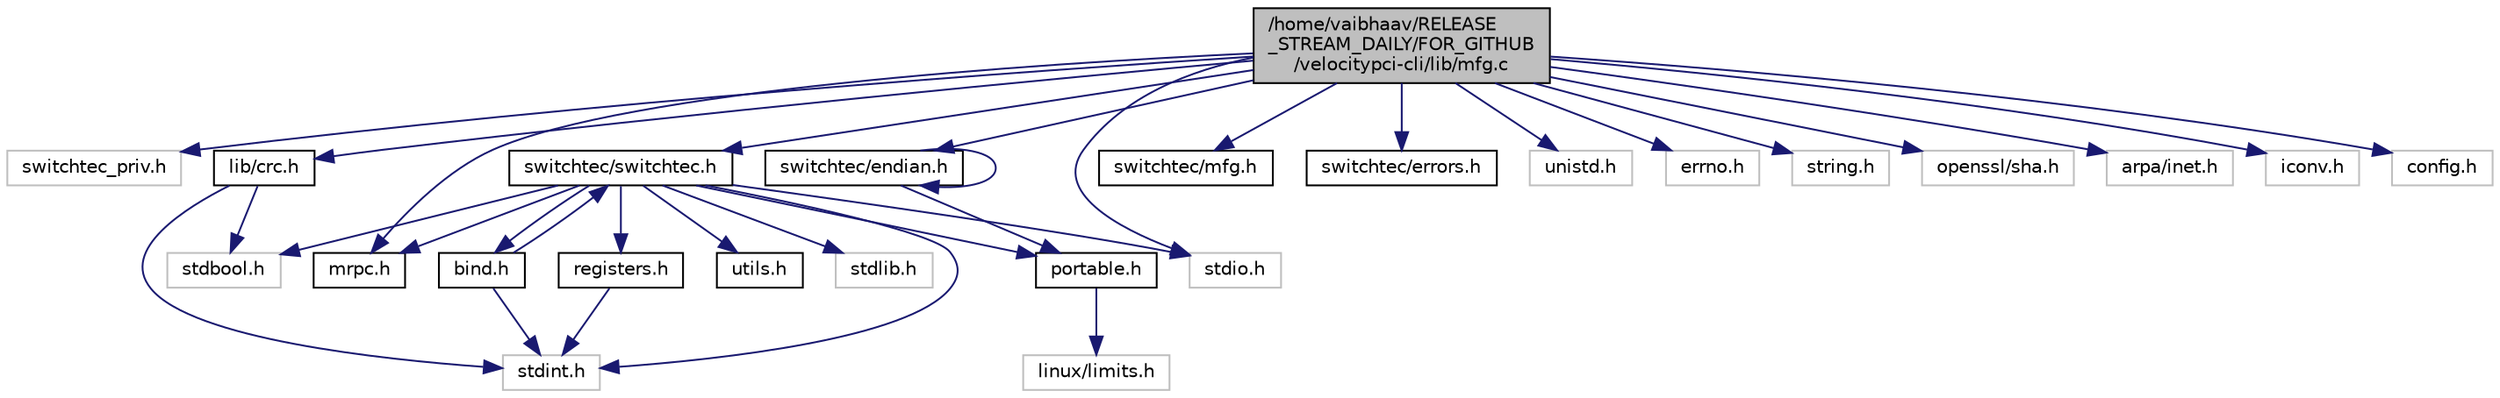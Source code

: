 digraph "/home/vaibhaav/RELEASE_STREAM_DAILY/FOR_GITHUB/velocitypci-cli/lib/mfg.c"
{
 // LATEX_PDF_SIZE
  edge [fontname="Helvetica",fontsize="10",labelfontname="Helvetica",labelfontsize="10"];
  node [fontname="Helvetica",fontsize="10",shape=record];
  Node1 [label="/home/vaibhaav/RELEASE\l_STREAM_DAILY/FOR_GITHUB\l/velocitypci-cli/lib/mfg.c",height=0.2,width=0.4,color="black", fillcolor="grey75", style="filled", fontcolor="black",tooltip="Switchtec core library functions for mfg operations."];
  Node1 -> Node2 [color="midnightblue",fontsize="10",style="solid",fontname="Helvetica"];
  Node2 [label="switchtec_priv.h",height=0.2,width=0.4,color="grey75", fillcolor="white", style="filled",tooltip=" "];
  Node1 -> Node3 [color="midnightblue",fontsize="10",style="solid",fontname="Helvetica"];
  Node3 [label="switchtec/switchtec.h",height=0.2,width=0.4,color="black", fillcolor="white", style="filled",URL="$switchtec_8h.html",tooltip="Main Switchtec header."];
  Node3 -> Node4 [color="midnightblue",fontsize="10",style="solid",fontname="Helvetica"];
  Node4 [label="mrpc.h",height=0.2,width=0.4,color="black", fillcolor="white", style="filled",URL="$mrpc_8h_source.html",tooltip=" "];
  Node3 -> Node5 [color="midnightblue",fontsize="10",style="solid",fontname="Helvetica"];
  Node5 [label="bind.h",height=0.2,width=0.4,color="black", fillcolor="white", style="filled",URL="$bind_8h_source.html",tooltip=" "];
  Node5 -> Node6 [color="midnightblue",fontsize="10",style="solid",fontname="Helvetica"];
  Node6 [label="stdint.h",height=0.2,width=0.4,color="grey75", fillcolor="white", style="filled",tooltip=" "];
  Node5 -> Node3 [color="midnightblue",fontsize="10",style="solid",fontname="Helvetica"];
  Node3 -> Node7 [color="midnightblue",fontsize="10",style="solid",fontname="Helvetica"];
  Node7 [label="portable.h",height=0.2,width=0.4,color="black", fillcolor="white", style="filled",URL="$portable_8h_source.html",tooltip=" "];
  Node7 -> Node8 [color="midnightblue",fontsize="10",style="solid",fontname="Helvetica"];
  Node8 [label="linux/limits.h",height=0.2,width=0.4,color="grey75", fillcolor="white", style="filled",tooltip=" "];
  Node3 -> Node9 [color="midnightblue",fontsize="10",style="solid",fontname="Helvetica"];
  Node9 [label="registers.h",height=0.2,width=0.4,color="black", fillcolor="white", style="filled",URL="$registers_8h_source.html",tooltip=" "];
  Node9 -> Node6 [color="midnightblue",fontsize="10",style="solid",fontname="Helvetica"];
  Node3 -> Node10 [color="midnightblue",fontsize="10",style="solid",fontname="Helvetica"];
  Node10 [label="utils.h",height=0.2,width=0.4,color="black", fillcolor="white", style="filled",URL="$utils_8h_source.html",tooltip=" "];
  Node3 -> Node11 [color="midnightblue",fontsize="10",style="solid",fontname="Helvetica"];
  Node11 [label="stdbool.h",height=0.2,width=0.4,color="grey75", fillcolor="white", style="filled",tooltip=" "];
  Node3 -> Node12 [color="midnightblue",fontsize="10",style="solid",fontname="Helvetica"];
  Node12 [label="stdlib.h",height=0.2,width=0.4,color="grey75", fillcolor="white", style="filled",tooltip=" "];
  Node3 -> Node6 [color="midnightblue",fontsize="10",style="solid",fontname="Helvetica"];
  Node3 -> Node13 [color="midnightblue",fontsize="10",style="solid",fontname="Helvetica"];
  Node13 [label="stdio.h",height=0.2,width=0.4,color="grey75", fillcolor="white", style="filled",tooltip=" "];
  Node1 -> Node14 [color="midnightblue",fontsize="10",style="solid",fontname="Helvetica"];
  Node14 [label="switchtec/mfg.h",height=0.2,width=0.4,color="black", fillcolor="white", style="filled",URL="$mfg_8h_source.html",tooltip=" "];
  Node1 -> Node15 [color="midnightblue",fontsize="10",style="solid",fontname="Helvetica"];
  Node15 [label="switchtec/errors.h",height=0.2,width=0.4,color="black", fillcolor="white", style="filled",URL="$errors_8h_source.html",tooltip=" "];
  Node1 -> Node16 [color="midnightblue",fontsize="10",style="solid",fontname="Helvetica"];
  Node16 [label="switchtec/endian.h",height=0.2,width=0.4,color="black", fillcolor="white", style="filled",URL="$endian_8h_source.html",tooltip=" "];
  Node16 -> Node7 [color="midnightblue",fontsize="10",style="solid",fontname="Helvetica"];
  Node16 -> Node16 [color="midnightblue",fontsize="10",style="solid",fontname="Helvetica"];
  Node1 -> Node4 [color="midnightblue",fontsize="10",style="solid",fontname="Helvetica"];
  Node1 -> Node17 [color="midnightblue",fontsize="10",style="solid",fontname="Helvetica"];
  Node17 [label="unistd.h",height=0.2,width=0.4,color="grey75", fillcolor="white", style="filled",tooltip=" "];
  Node1 -> Node18 [color="midnightblue",fontsize="10",style="solid",fontname="Helvetica"];
  Node18 [label="errno.h",height=0.2,width=0.4,color="grey75", fillcolor="white", style="filled",tooltip=" "];
  Node1 -> Node13 [color="midnightblue",fontsize="10",style="solid",fontname="Helvetica"];
  Node1 -> Node19 [color="midnightblue",fontsize="10",style="solid",fontname="Helvetica"];
  Node19 [label="string.h",height=0.2,width=0.4,color="grey75", fillcolor="white", style="filled",tooltip=" "];
  Node1 -> Node20 [color="midnightblue",fontsize="10",style="solid",fontname="Helvetica"];
  Node20 [label="openssl/sha.h",height=0.2,width=0.4,color="grey75", fillcolor="white", style="filled",tooltip=" "];
  Node1 -> Node21 [color="midnightblue",fontsize="10",style="solid",fontname="Helvetica"];
  Node21 [label="arpa/inet.h",height=0.2,width=0.4,color="grey75", fillcolor="white", style="filled",tooltip=" "];
  Node1 -> Node22 [color="midnightblue",fontsize="10",style="solid",fontname="Helvetica"];
  Node22 [label="iconv.h",height=0.2,width=0.4,color="grey75", fillcolor="white", style="filled",tooltip=" "];
  Node1 -> Node23 [color="midnightblue",fontsize="10",style="solid",fontname="Helvetica"];
  Node23 [label="lib/crc.h",height=0.2,width=0.4,color="black", fillcolor="white", style="filled",URL="$crc_8h_source.html",tooltip=" "];
  Node23 -> Node6 [color="midnightblue",fontsize="10",style="solid",fontname="Helvetica"];
  Node23 -> Node11 [color="midnightblue",fontsize="10",style="solid",fontname="Helvetica"];
  Node1 -> Node24 [color="midnightblue",fontsize="10",style="solid",fontname="Helvetica"];
  Node24 [label="config.h",height=0.2,width=0.4,color="grey75", fillcolor="white", style="filled",tooltip=" "];
}
